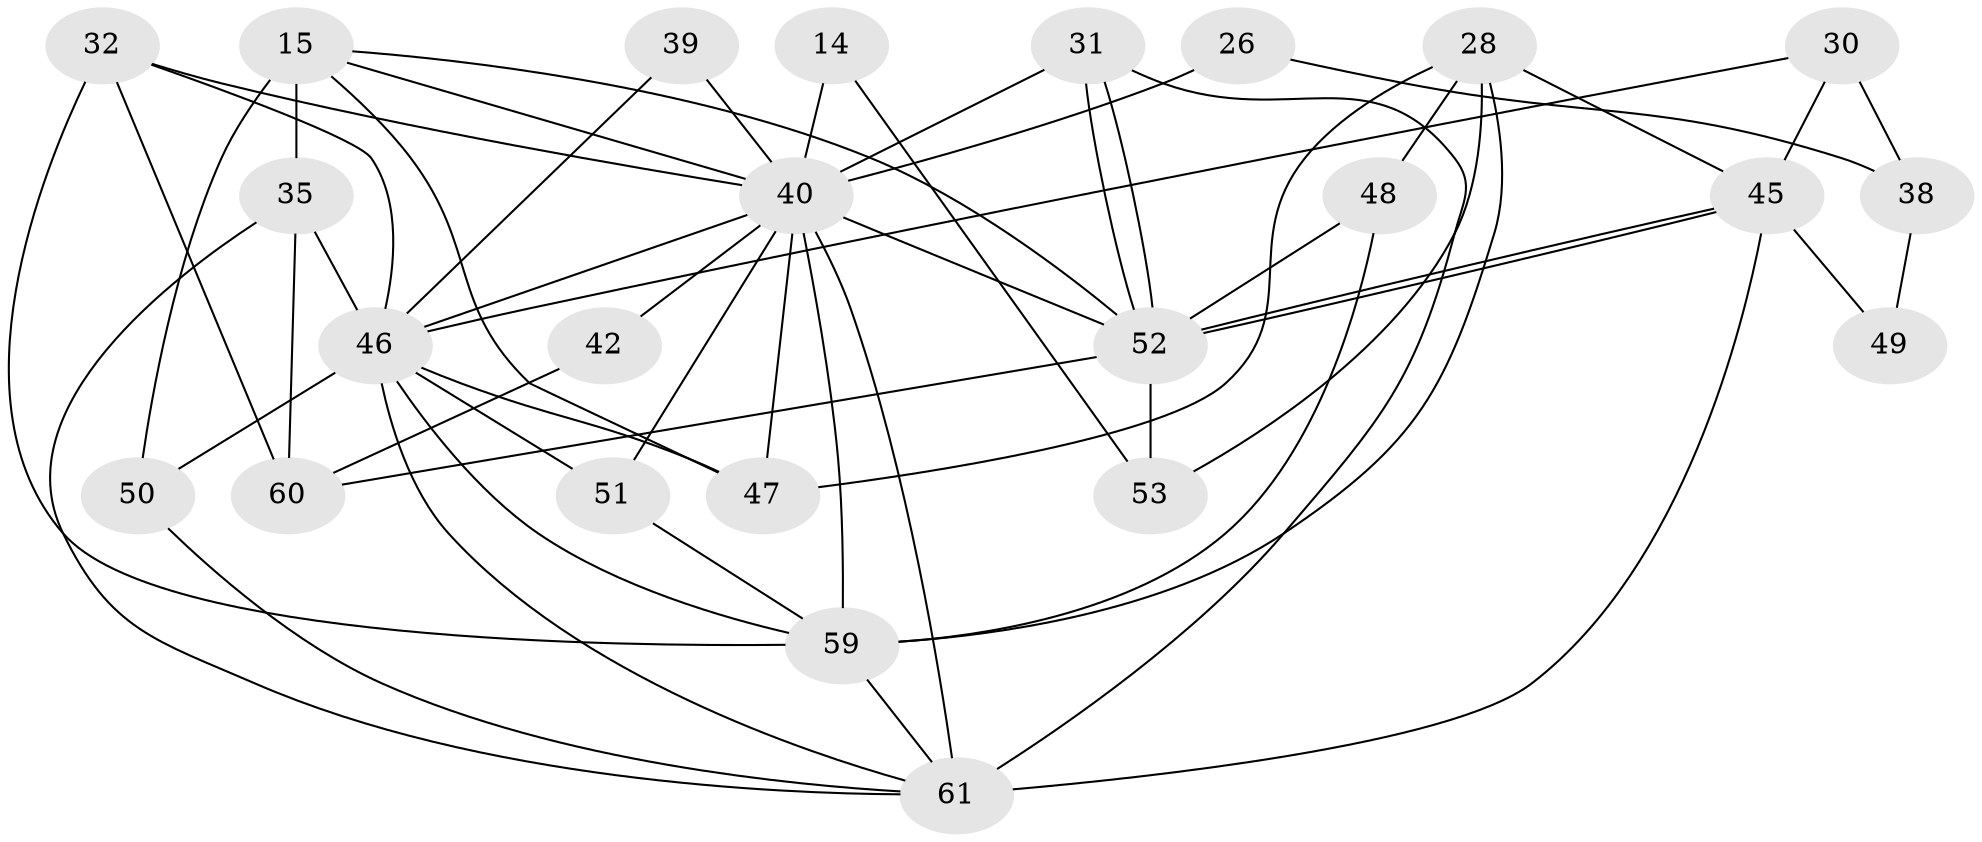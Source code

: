 // original degree distribution, {5: 0.18032786885245902, 2: 0.09836065573770492, 4: 0.2786885245901639, 6: 0.08196721311475409, 3: 0.3114754098360656, 7: 0.03278688524590164, 8: 0.01639344262295082}
// Generated by graph-tools (version 1.1) at 2025/55/03/04/25 21:55:21]
// undirected, 24 vertices, 55 edges
graph export_dot {
graph [start="1"]
  node [color=gray90,style=filled];
  14;
  15 [super="+5"];
  26;
  28;
  30;
  31;
  32 [super="+10"];
  35 [super="+8"];
  38 [super="+34"];
  39 [super="+24"];
  40 [super="+11+36+29"];
  42;
  45 [super="+16"];
  46 [super="+23"];
  47 [super="+6"];
  48 [super="+33"];
  49;
  50 [super="+21"];
  51;
  52 [super="+18+44"];
  53;
  59 [super="+55+43"];
  60;
  61 [super="+37+56+58"];
  14 -- 53;
  14 -- 40 [weight=2];
  15 -- 35 [weight=2];
  15 -- 50 [weight=2];
  15 -- 47;
  15 -- 52;
  15 -- 40;
  26 -- 38;
  26 -- 40 [weight=2];
  28 -- 47 [weight=2];
  28 -- 53;
  28 -- 45;
  28 -- 48;
  28 -- 59;
  30 -- 45;
  30 -- 38 [weight=2];
  30 -- 46;
  31 -- 52 [weight=2];
  31 -- 52;
  31 -- 61;
  31 -- 40;
  32 -- 60 [weight=2];
  32 -- 59 [weight=2];
  32 -- 40;
  32 -- 46;
  35 -- 60 [weight=2];
  35 -- 46;
  35 -- 61;
  38 -- 49;
  39 -- 40 [weight=3];
  39 -- 46 [weight=2];
  40 -- 59 [weight=2];
  40 -- 51;
  40 -- 52 [weight=3];
  40 -- 42;
  40 -- 61 [weight=6];
  40 -- 46;
  40 -- 47 [weight=2];
  42 -- 60;
  45 -- 52 [weight=2];
  45 -- 52;
  45 -- 49;
  45 -- 61;
  46 -- 47;
  46 -- 50;
  46 -- 51;
  46 -- 59;
  46 -- 61;
  48 -- 52 [weight=2];
  48 -- 59 [weight=2];
  50 -- 61 [weight=2];
  51 -- 59 [weight=3];
  52 -- 60;
  52 -- 53;
  59 -- 61 [weight=3];
}
